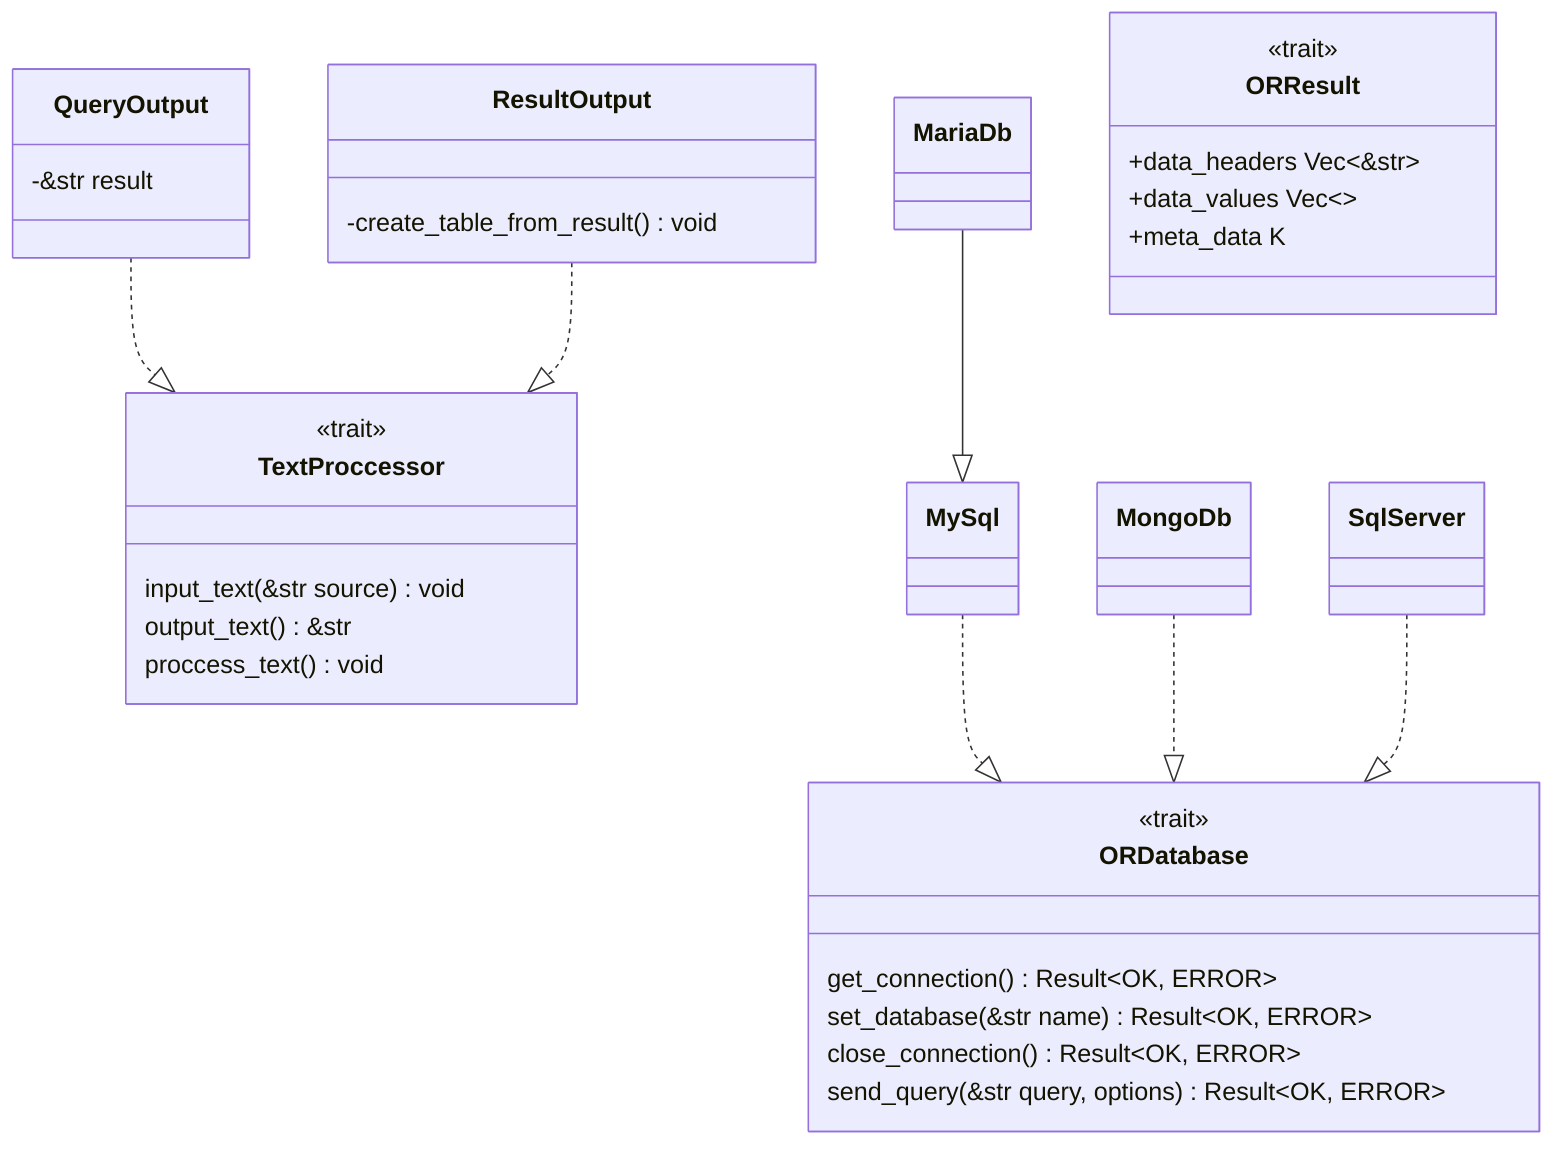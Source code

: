 classDiagram
package a
    class TextProccessor{
        <<trait>>
        input_text(&str source) void
        output_text() &str
        proccess_text() void
    }

    class QueryOutput{
        -&str result
    }

    class ResultOutput{
        -create_table_from_result() void
    }

    QueryOutput ..|> TextProccessor
    ResultOutput ..|> TextProccessor

    class ORDatabase {
        <<trait>>
        get_connection() Result&lt;OK, ERROR>
        set_database(&str name) Result&lt;OK, ERROR>
        close_connection() Result&lt;OK, ERROR>
        send_query(&str query, options) Result&lt;OK, ERROR>
    }

   MySql ..|> ORDatabase
   MongoDb ..|> ORDatabase
   SqlServer ..|> ORDatabase
   MariaDb --|> MySql
   
   class ORResult {
        <<trait>>
        +data_headers Vec<&str>
        +data_values Vec<>
        +meta_data K
    }